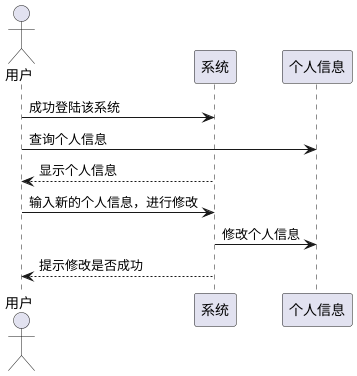 @startuml
actor 用户
用户 -> 系统:成功登陆该系统
用户->个人信息:查询个人信息
系统-->用户:显示个人信息
用户-> 系统:输入新的个人信息，进行修改
系统-> 个人信息:修改个人信息
系统 -->用户:提示修改是否成功
@enduml